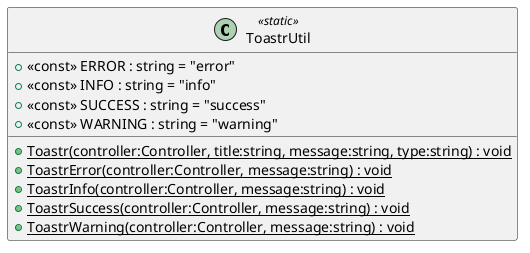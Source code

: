 @startuml
class ToastrUtil <<static>> {
    + <<const>> ERROR : string = "error"
    + <<const>> INFO : string = "info"
    + <<const>> SUCCESS : string = "success"
    + <<const>> WARNING : string = "warning"
    + {static} Toastr(controller:Controller, title:string, message:string, type:string) : void
    + {static} ToastrError(controller:Controller, message:string) : void
    + {static} ToastrInfo(controller:Controller, message:string) : void
    + {static} ToastrSuccess(controller:Controller, message:string) : void
    + {static} ToastrWarning(controller:Controller, message:string) : void
}
@enduml
